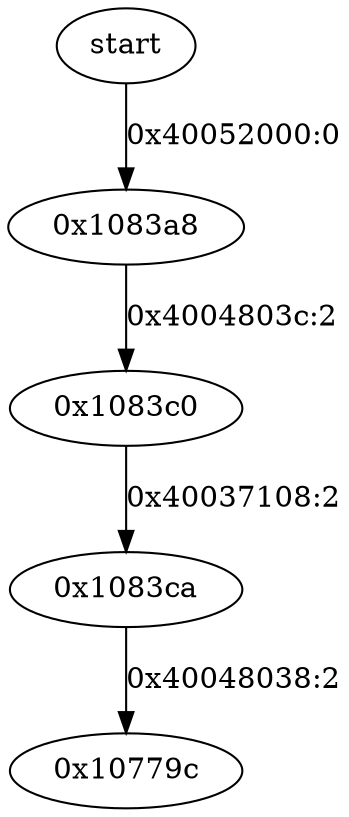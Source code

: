 // InstDG
digraph {
	start -> "0x1083a8" [label="0x40052000:0"]
	"0x1083a8" -> "0x1083c0" [label="0x4004803c:2"]
	"0x1083c0" -> "0x1083ca" [label="0x40037108:2"]
	"0x1083ca" -> "0x10779c" [label="0x40048038:2"]
}
